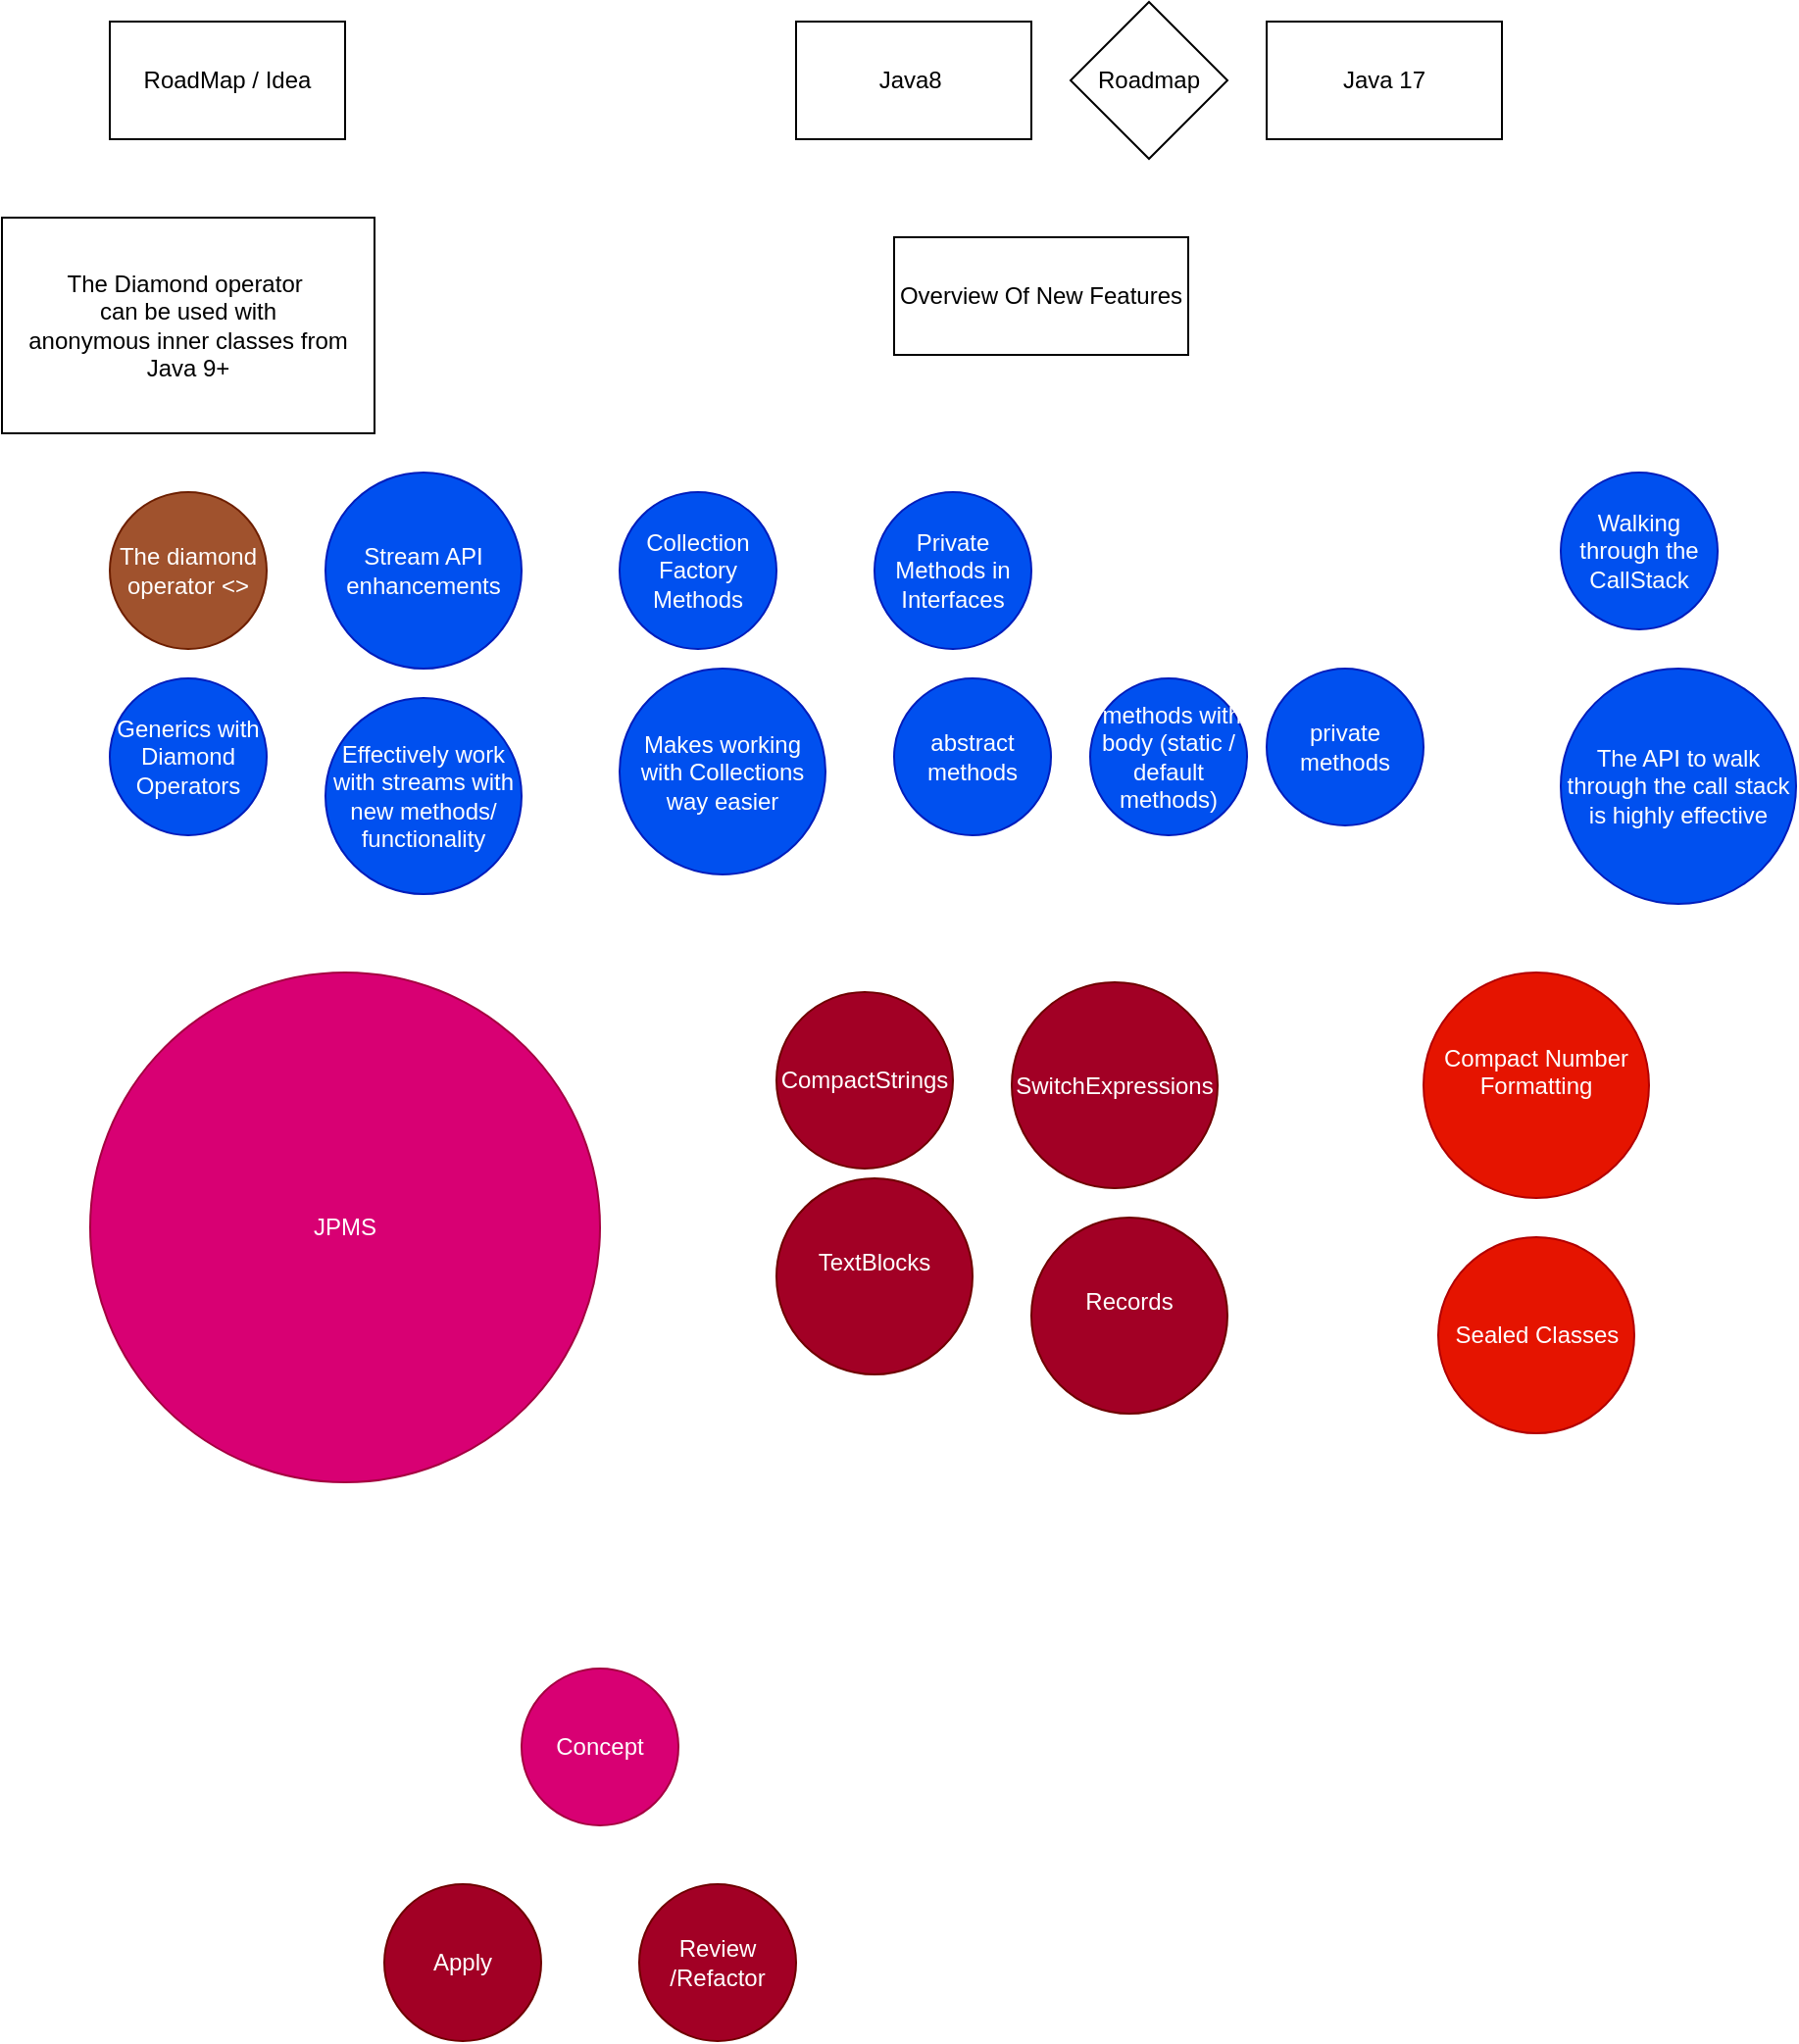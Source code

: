 <mxfile version="26.2.15" pages="3">
  <diagram name="Top New Features That I can Explore" id="H-lTtJw_paa2dJG2KekU">
    <mxGraphModel dx="879" dy="555" grid="1" gridSize="10" guides="1" tooltips="1" connect="1" arrows="1" fold="1" page="1" pageScale="1" pageWidth="850" pageHeight="1100" math="0" shadow="0">
      <root>
        <mxCell id="0" />
        <mxCell id="1" parent="0" />
        <mxCell id="dxzc5Opw5BWFp04rEgw8-1" value="Overview Of New Features" style="rounded=0;whiteSpace=wrap;html=1;" vertex="1" parent="1">
          <mxGeometry x="470" y="160" width="150" height="60" as="geometry" />
        </mxCell>
        <mxCell id="dxzc5Opw5BWFp04rEgw8-2" value="Java8&amp;nbsp;" style="rounded=0;whiteSpace=wrap;html=1;" vertex="1" parent="1">
          <mxGeometry x="420" y="50" width="120" height="60" as="geometry" />
        </mxCell>
        <mxCell id="dxzc5Opw5BWFp04rEgw8-3" value="Java 17" style="rounded=0;whiteSpace=wrap;html=1;" vertex="1" parent="1">
          <mxGeometry x="660" y="50" width="120" height="60" as="geometry" />
        </mxCell>
        <mxCell id="dxzc5Opw5BWFp04rEgw8-4" value="The diamond operator &amp;lt;&amp;gt;" style="ellipse;whiteSpace=wrap;html=1;aspect=fixed;fillColor=#a0522d;fontColor=#ffffff;strokeColor=#6D1F00;" vertex="1" parent="1">
          <mxGeometry x="70" y="290" width="80" height="80" as="geometry" />
        </mxCell>
        <mxCell id="dxzc5Opw5BWFp04rEgw8-5" value="Stream API enhancements" style="ellipse;whiteSpace=wrap;html=1;aspect=fixed;fillColor=#0050ef;fontColor=#ffffff;strokeColor=#001DBC;" vertex="1" parent="1">
          <mxGeometry x="180" y="280" width="100" height="100" as="geometry" />
        </mxCell>
        <mxCell id="dxzc5Opw5BWFp04rEgw8-6" value="Roadmap" style="rhombus;whiteSpace=wrap;html=1;" vertex="1" parent="1">
          <mxGeometry x="560" y="40" width="80" height="80" as="geometry" />
        </mxCell>
        <mxCell id="dxzc5Opw5BWFp04rEgw8-7" value="Collection Factory Methods" style="ellipse;whiteSpace=wrap;html=1;aspect=fixed;fillColor=#0050ef;fontColor=#ffffff;strokeColor=#001DBC;" vertex="1" parent="1">
          <mxGeometry x="330" y="290" width="80" height="80" as="geometry" />
        </mxCell>
        <mxCell id="dxzc5Opw5BWFp04rEgw8-8" value="Private Methods in Interfaces" style="ellipse;whiteSpace=wrap;html=1;aspect=fixed;fillColor=#0050ef;fontColor=#ffffff;strokeColor=#001DBC;" vertex="1" parent="1">
          <mxGeometry x="460" y="290" width="80" height="80" as="geometry" />
        </mxCell>
        <mxCell id="dxzc5Opw5BWFp04rEgw8-9" value="Walking through the CallStack" style="ellipse;whiteSpace=wrap;html=1;aspect=fixed;fillColor=#0050ef;fontColor=#ffffff;strokeColor=#001DBC;" vertex="1" parent="1">
          <mxGeometry x="810" y="280" width="80" height="80" as="geometry" />
        </mxCell>
        <mxCell id="dxzc5Opw5BWFp04rEgw8-10" value="CompactStrings" style="ellipse;whiteSpace=wrap;html=1;aspect=fixed;fillColor=#a20025;fontColor=#ffffff;strokeColor=#6F0000;" vertex="1" parent="1">
          <mxGeometry x="410" y="545" width="90" height="90" as="geometry" />
        </mxCell>
        <mxCell id="dxzc5Opw5BWFp04rEgw8-11" value="SwitchExpressions" style="ellipse;whiteSpace=wrap;html=1;aspect=fixed;fillColor=#a20025;fontColor=#ffffff;strokeColor=#6F0000;" vertex="1" parent="1">
          <mxGeometry x="530" y="540" width="105" height="105" as="geometry" />
        </mxCell>
        <mxCell id="dxzc5Opw5BWFp04rEgw8-12" value="Compact Number Formatting&lt;div&gt;&lt;br&gt;&lt;/div&gt;" style="ellipse;whiteSpace=wrap;html=1;aspect=fixed;fillColor=#e51400;fontColor=#ffffff;strokeColor=#B20000;" vertex="1" parent="1">
          <mxGeometry x="740" y="535" width="115" height="115" as="geometry" />
        </mxCell>
        <mxCell id="dxzc5Opw5BWFp04rEgw8-13" value="&lt;div&gt;TextBlocks&lt;/div&gt;&lt;div&gt;&lt;br&gt;&lt;/div&gt;" style="ellipse;whiteSpace=wrap;html=1;aspect=fixed;fillColor=#a20025;fontColor=#ffffff;strokeColor=#6F0000;" vertex="1" parent="1">
          <mxGeometry x="410" y="640" width="100" height="100" as="geometry" />
        </mxCell>
        <mxCell id="dxzc5Opw5BWFp04rEgw8-14" value="&lt;div&gt;Records&lt;/div&gt;&lt;div&gt;&lt;br&gt;&lt;/div&gt;" style="ellipse;whiteSpace=wrap;html=1;aspect=fixed;fillColor=#a20025;fontColor=#ffffff;strokeColor=#6F0000;" vertex="1" parent="1">
          <mxGeometry x="540" y="660" width="100" height="100" as="geometry" />
        </mxCell>
        <mxCell id="dxzc5Opw5BWFp04rEgw8-15" value="&lt;div&gt;Sealed Classes&lt;/div&gt;" style="ellipse;whiteSpace=wrap;html=1;aspect=fixed;fillColor=#e51400;fontColor=#ffffff;strokeColor=#B20000;" vertex="1" parent="1">
          <mxGeometry x="747.5" y="670" width="100" height="100" as="geometry" />
        </mxCell>
        <mxCell id="dxzc5Opw5BWFp04rEgw8-16" value="&lt;div&gt;JPMS&lt;/div&gt;" style="ellipse;whiteSpace=wrap;html=1;aspect=fixed;fillColor=#d80073;fontColor=#ffffff;strokeColor=#A50040;" vertex="1" parent="1">
          <mxGeometry x="60" y="535" width="260" height="260" as="geometry" />
        </mxCell>
        <mxCell id="dxzc5Opw5BWFp04rEgw8-17" value="Generics with Diamond Operators" style="ellipse;whiteSpace=wrap;html=1;aspect=fixed;fillColor=#0050ef;fontColor=#ffffff;strokeColor=#001DBC;" vertex="1" parent="1">
          <mxGeometry x="70" y="385" width="80" height="80" as="geometry" />
        </mxCell>
        <mxCell id="dxzc5Opw5BWFp04rEgw8-18" value="Effectively work with streams with new methods/ functionality" style="ellipse;whiteSpace=wrap;html=1;aspect=fixed;fillColor=#0050ef;fontColor=#ffffff;strokeColor=#001DBC;" vertex="1" parent="1">
          <mxGeometry x="180" y="395" width="100" height="100" as="geometry" />
        </mxCell>
        <mxCell id="dxzc5Opw5BWFp04rEgw8-19" value="Makes working with Collections way easier" style="ellipse;whiteSpace=wrap;html=1;aspect=fixed;fillColor=#0050ef;fontColor=#ffffff;strokeColor=#001DBC;" vertex="1" parent="1">
          <mxGeometry x="330" y="380" width="105" height="105" as="geometry" />
        </mxCell>
        <mxCell id="dxzc5Opw5BWFp04rEgw8-20" value="abstract methods" style="ellipse;whiteSpace=wrap;html=1;aspect=fixed;fillColor=#0050ef;fontColor=#ffffff;strokeColor=#001DBC;" vertex="1" parent="1">
          <mxGeometry x="470" y="385" width="80" height="80" as="geometry" />
        </mxCell>
        <mxCell id="dxzc5Opw5BWFp04rEgw8-21" value="&amp;nbsp;methods with body (static / default methods)" style="ellipse;whiteSpace=wrap;html=1;aspect=fixed;fillColor=#0050ef;fontColor=#ffffff;strokeColor=#001DBC;" vertex="1" parent="1">
          <mxGeometry x="570" y="385" width="80" height="80" as="geometry" />
        </mxCell>
        <mxCell id="dxzc5Opw5BWFp04rEgw8-22" value="private methods" style="ellipse;whiteSpace=wrap;html=1;aspect=fixed;fillColor=#0050ef;fontColor=#ffffff;strokeColor=#001DBC;" vertex="1" parent="1">
          <mxGeometry x="660" y="380" width="80" height="80" as="geometry" />
        </mxCell>
        <mxCell id="dxzc5Opw5BWFp04rEgw8-23" value="The API to walk through the call stack is highly effective" style="ellipse;whiteSpace=wrap;html=1;aspect=fixed;fillColor=#0050ef;fontColor=#ffffff;strokeColor=#001DBC;" vertex="1" parent="1">
          <mxGeometry x="810" y="380" width="120" height="120" as="geometry" />
        </mxCell>
        <mxCell id="dxzc5Opw5BWFp04rEgw8-24" value="RoadMap / Idea" style="rounded=0;whiteSpace=wrap;html=1;" vertex="1" parent="1">
          <mxGeometry x="70" y="50" width="120" height="60" as="geometry" />
        </mxCell>
        <mxCell id="dxzc5Opw5BWFp04rEgw8-25" value="Concept" style="ellipse;whiteSpace=wrap;html=1;aspect=fixed;fillColor=#d80073;fontColor=#ffffff;strokeColor=#A50040;" vertex="1" parent="1">
          <mxGeometry x="280" y="890" width="80" height="80" as="geometry" />
        </mxCell>
        <mxCell id="dxzc5Opw5BWFp04rEgw8-26" value="Apply" style="ellipse;whiteSpace=wrap;html=1;aspect=fixed;fillColor=#a20025;fontColor=#ffffff;strokeColor=#6F0000;" vertex="1" parent="1">
          <mxGeometry x="210" y="1000" width="80" height="80" as="geometry" />
        </mxCell>
        <mxCell id="dxzc5Opw5BWFp04rEgw8-27" value="Review /Refactor" style="ellipse;whiteSpace=wrap;html=1;aspect=fixed;fillColor=#a20025;strokeColor=#6F0000;fontColor=#ffffff;" vertex="1" parent="1">
          <mxGeometry x="340" y="1000" width="80" height="80" as="geometry" />
        </mxCell>
        <mxCell id="dxzc5Opw5BWFp04rEgw8-32" value="The Diamond operator&amp;nbsp;&lt;div&gt;can be used with&lt;/div&gt;&lt;div&gt;anonymous inner classes from Java 9+&lt;/div&gt;" style="rounded=0;whiteSpace=wrap;html=1;" vertex="1" parent="1">
          <mxGeometry x="15" y="150" width="190" height="110" as="geometry" />
        </mxCell>
      </root>
    </mxGraphModel>
  </diagram>
  <diagram id="it7jR1w6A2HO88eLoIti" name="Terminology">
    <mxGraphModel dx="1803" dy="602" grid="1" gridSize="10" guides="1" tooltips="1" connect="1" arrows="1" fold="1" page="1" pageScale="1" pageWidth="850" pageHeight="1100" math="0" shadow="0">
      <root>
        <mxCell id="0" />
        <mxCell id="1" parent="0" />
        <mxCell id="AD6r4I_cpZdrooL8gMmH-1" value="JEP / JDK Enhancement Proposal" style="rounded=0;whiteSpace=wrap;html=1;" vertex="1" parent="1">
          <mxGeometry x="150" y="80" width="120" height="60" as="geometry" />
        </mxCell>
        <mxCell id="AD6r4I_cpZdrooL8gMmH-4" value="" style="edgeStyle=orthogonalEdgeStyle;rounded=0;orthogonalLoop=1;jettySize=auto;html=1;" edge="1" parent="1" source="AD6r4I_cpZdrooL8gMmH-2" target="AD6r4I_cpZdrooL8gMmH-3">
          <mxGeometry relative="1" as="geometry" />
        </mxCell>
        <mxCell id="AD6r4I_cpZdrooL8gMmH-2" value="Process" style="rounded=0;whiteSpace=wrap;html=1;" vertex="1" parent="1">
          <mxGeometry x="160" y="180" width="120" height="60" as="geometry" />
        </mxCell>
        <mxCell id="AD6r4I_cpZdrooL8gMmH-3" value="Java Community" style="rounded=0;whiteSpace=wrap;html=1;" vertex="1" parent="1">
          <mxGeometry x="160" y="320" width="120" height="60" as="geometry" />
        </mxCell>
        <mxCell id="AD6r4I_cpZdrooL8gMmH-7" value="" style="edgeStyle=orthogonalEdgeStyle;rounded=0;orthogonalLoop=1;jettySize=auto;html=1;" edge="1" parent="1" source="AD6r4I_cpZdrooL8gMmH-5" target="AD6r4I_cpZdrooL8gMmH-6">
          <mxGeometry relative="1" as="geometry" />
        </mxCell>
        <mxCell id="AD6r4I_cpZdrooL8gMmH-5" value="Purpose" style="rounded=0;whiteSpace=wrap;html=1;" vertex="1" parent="1">
          <mxGeometry x="340" y="180" width="120" height="60" as="geometry" />
        </mxCell>
        <mxCell id="AD6r4I_cpZdrooL8gMmH-9" value="" style="edgeStyle=orthogonalEdgeStyle;rounded=0;orthogonalLoop=1;jettySize=auto;html=1;" edge="1" parent="1" source="AD6r4I_cpZdrooL8gMmH-6" target="AD6r4I_cpZdrooL8gMmH-8">
          <mxGeometry relative="1" as="geometry" />
        </mxCell>
        <mxCell id="AD6r4I_cpZdrooL8gMmH-6" value="Propose" style="ellipse;whiteSpace=wrap;html=1;rounded=0;" vertex="1" parent="1">
          <mxGeometry x="360" y="310" width="80" height="80" as="geometry" />
        </mxCell>
        <mxCell id="AD6r4I_cpZdrooL8gMmH-11" value="" style="edgeStyle=orthogonalEdgeStyle;rounded=0;orthogonalLoop=1;jettySize=auto;html=1;" edge="1" parent="1" source="AD6r4I_cpZdrooL8gMmH-8" target="AD6r4I_cpZdrooL8gMmH-10">
          <mxGeometry relative="1" as="geometry" />
        </mxCell>
        <mxCell id="AD6r4I_cpZdrooL8gMmH-8" value="Discuss" style="ellipse;whiteSpace=wrap;html=1;rounded=0;" vertex="1" parent="1">
          <mxGeometry x="520" y="310" width="80" height="80" as="geometry" />
        </mxCell>
        <mxCell id="AD6r4I_cpZdrooL8gMmH-10" value="document signficant changes." style="ellipse;whiteSpace=wrap;html=1;rounded=0;" vertex="1" parent="1">
          <mxGeometry x="680" y="310" width="80" height="80" as="geometry" />
        </mxCell>
        <mxCell id="AD6r4I_cpZdrooL8gMmH-12" value="Process" style="rounded=0;whiteSpace=wrap;html=1;" vertex="1" parent="1">
          <mxGeometry x="-10" y="470" width="120" height="60" as="geometry" />
        </mxCell>
        <mxCell id="AD6r4I_cpZdrooL8gMmH-13" value="Practice" style="rounded=0;whiteSpace=wrap;html=1;" vertex="1" parent="1">
          <mxGeometry x="110" y="470" width="120" height="60" as="geometry" />
        </mxCell>
        <mxCell id="8vsUmJd-rWdS67Mih5kZ-1" value="Methodology" style="rounded=0;whiteSpace=wrap;html=1;" vertex="1" parent="1">
          <mxGeometry x="350" y="470" width="120" height="60" as="geometry" />
        </mxCell>
        <mxCell id="8vsUmJd-rWdS67Mih5kZ-2" value="Break and Make" style="rounded=0;whiteSpace=wrap;html=1;" vertex="1" parent="1">
          <mxGeometry x="350" y="530" width="120" height="60" as="geometry" />
        </mxCell>
        <mxCell id="8vsUmJd-rWdS67Mih5kZ-5" value="Context" style="rounded=0;whiteSpace=wrap;html=1;" vertex="1" parent="1">
          <mxGeometry x="230" y="470" width="120" height="60" as="geometry" />
        </mxCell>
      </root>
    </mxGraphModel>
  </diagram>
  <diagram id="F4DoPFH3YsymMdyTXWiu" name="Demo">
    <mxGraphModel dx="1143" dy="722" grid="1" gridSize="10" guides="1" tooltips="1" connect="1" arrows="1" fold="1" page="1" pageScale="1" pageWidth="850" pageHeight="1100" math="0" shadow="0">
      <root>
        <mxCell id="0" />
        <mxCell id="1" parent="0" />
        <mxCell id="uzIxB_AXCy2PeI7c9Qlu-2" value="CREATE THE TRANSACTION PROCESSOR" style="rounded=0;whiteSpace=wrap;html=1;fontSize=19;" vertex="1" parent="1">
          <mxGeometry x="100" y="80" width="160" height="90" as="geometry" />
        </mxCell>
        <mxCell id="uzIxB_AXCy2PeI7c9Qlu-3" value="CREATE DOMAIN CLASS TRANSACTION" style="rounded=0;whiteSpace=wrap;html=1;fontSize=19;" vertex="1" parent="1">
          <mxGeometry x="100" y="220" width="160" height="90" as="geometry" />
        </mxCell>
        <mxCell id="uzIxB_AXCy2PeI7c9Qlu-4" value="PERFORM A LIST OF TRANSACTIONS OF USD &amp;amp; EUR" style="rounded=0;whiteSpace=wrap;html=1;fontSize=19;" vertex="1" parent="1">
          <mxGeometry x="100" y="360" width="160" height="90" as="geometry" />
        </mxCell>
      </root>
    </mxGraphModel>
  </diagram>
</mxfile>
